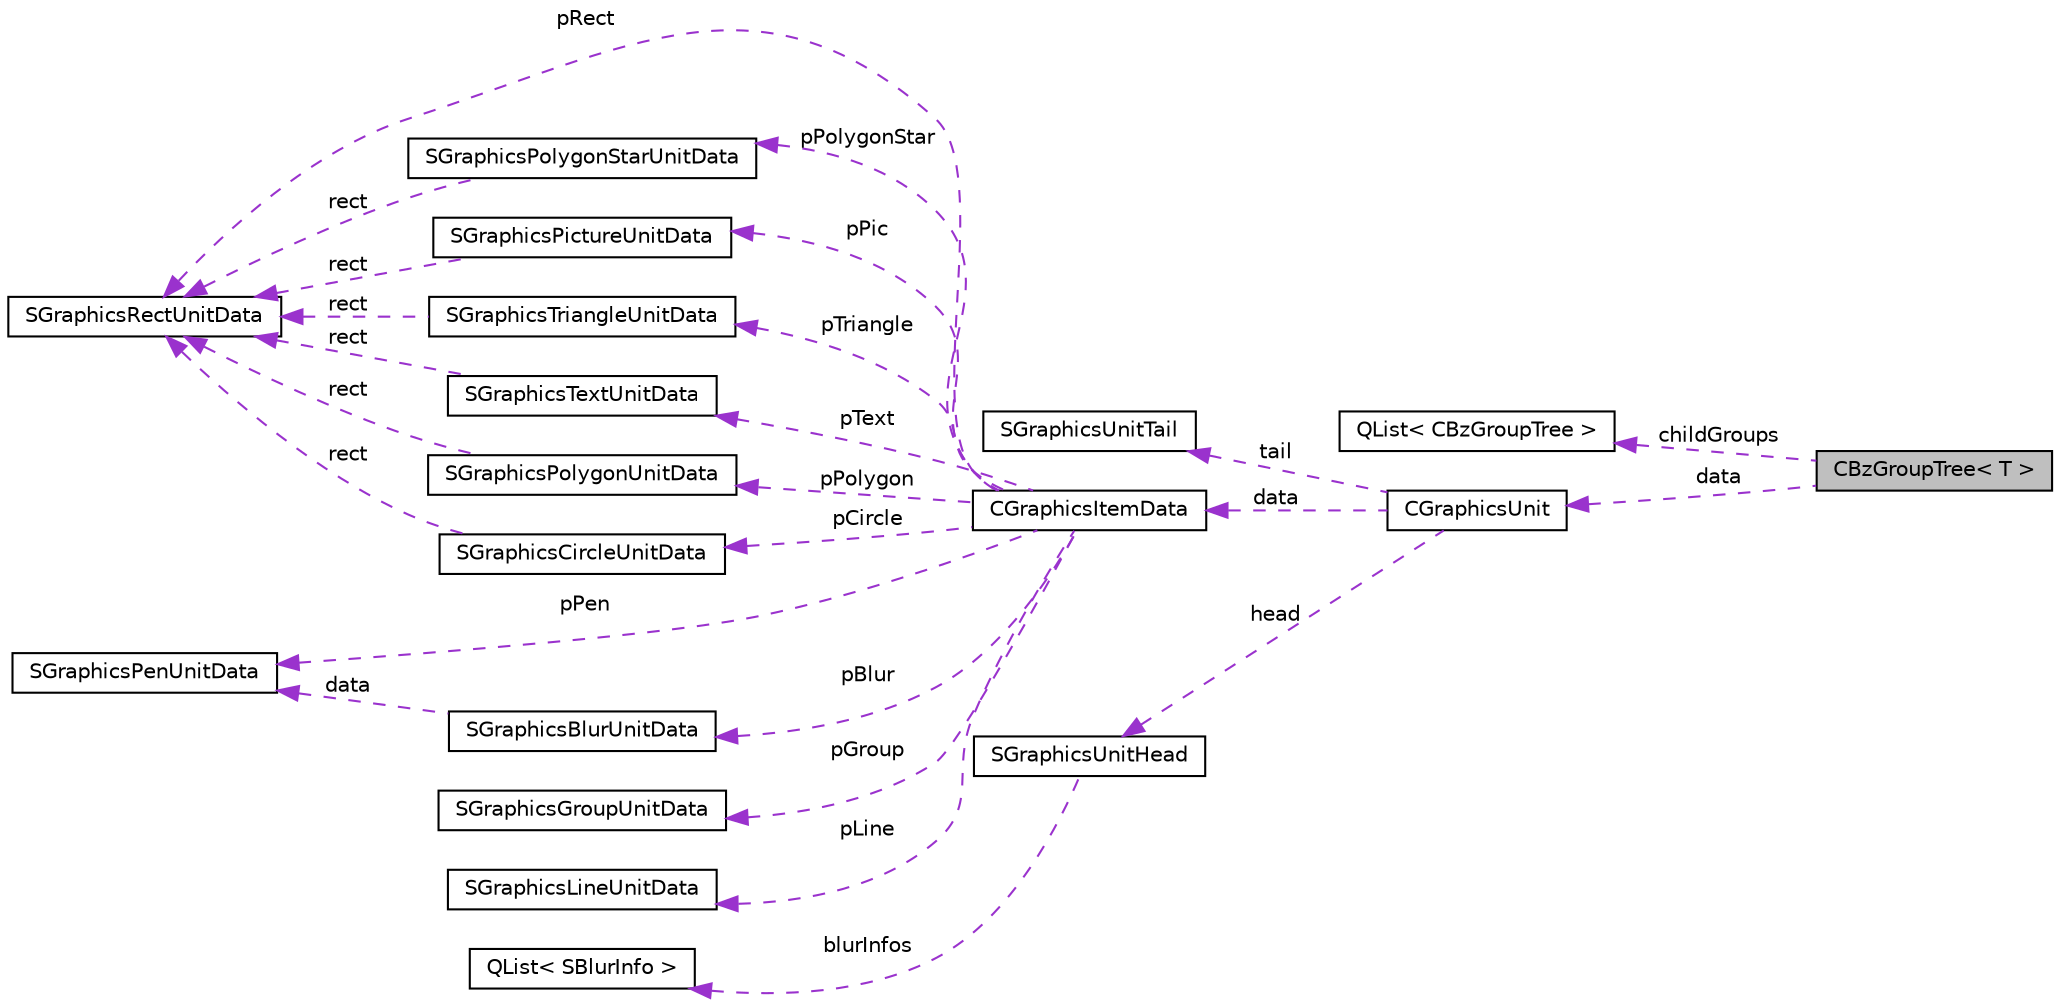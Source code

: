 digraph "CBzGroupTree&lt; T &gt;"
{
  edge [fontname="Helvetica",fontsize="10",labelfontname="Helvetica",labelfontsize="10"];
  node [fontname="Helvetica",fontsize="10",shape=record];
  rankdir="LR";
  Node1 [label="CBzGroupTree\< T \>",height=0.2,width=0.4,color="black", fillcolor="grey75", style="filled", fontcolor="black"];
  Node2 -> Node1 [dir="back",color="darkorchid3",fontsize="10",style="dashed",label=" childGroups" ,fontname="Helvetica"];
  Node2 [label="QList\< CBzGroupTree \>",height=0.2,width=0.4,color="black", fillcolor="white", style="filled",URL="$class_q_list.html"];
  Node3 -> Node1 [dir="back",color="darkorchid3",fontsize="10",style="dashed",label=" data" ,fontname="Helvetica"];
  Node3 [label="CGraphicsUnit",height=0.2,width=0.4,color="black", fillcolor="white", style="filled",URL="$struct_c_graphics_unit.html"];
  Node4 -> Node3 [dir="back",color="darkorchid3",fontsize="10",style="dashed",label=" tail" ,fontname="Helvetica"];
  Node4 [label="SGraphicsUnitTail",height=0.2,width=0.4,color="black", fillcolor="white", style="filled",URL="$struct_s_graphics_unit_tail.html"];
  Node5 -> Node3 [dir="back",color="darkorchid3",fontsize="10",style="dashed",label=" data" ,fontname="Helvetica"];
  Node5 [label="CGraphicsItemData",height=0.2,width=0.4,color="black", fillcolor="white", style="filled",URL="$union_c_graphics_item_data.html"];
  Node6 -> Node5 [dir="back",color="darkorchid3",fontsize="10",style="dashed",label=" pRect" ,fontname="Helvetica"];
  Node6 [label="SGraphicsRectUnitData",height=0.2,width=0.4,color="black", fillcolor="white", style="filled",URL="$struct_s_graphics_rect_unit_data.html"];
  Node7 -> Node5 [dir="back",color="darkorchid3",fontsize="10",style="dashed",label=" pPolygonStar" ,fontname="Helvetica"];
  Node7 [label="SGraphicsPolygonStarUnitData",height=0.2,width=0.4,color="black", fillcolor="white", style="filled",URL="$struct_s_graphics_polygon_star_unit_data.html"];
  Node6 -> Node7 [dir="back",color="darkorchid3",fontsize="10",style="dashed",label=" rect" ,fontname="Helvetica"];
  Node8 -> Node5 [dir="back",color="darkorchid3",fontsize="10",style="dashed",label=" pBlur" ,fontname="Helvetica"];
  Node8 [label="SGraphicsBlurUnitData",height=0.2,width=0.4,color="black", fillcolor="white", style="filled",URL="$struct_s_graphics_blur_unit_data.html"];
  Node9 -> Node8 [dir="back",color="darkorchid3",fontsize="10",style="dashed",label=" data" ,fontname="Helvetica"];
  Node9 [label="SGraphicsPenUnitData",height=0.2,width=0.4,color="black", fillcolor="white", style="filled",URL="$struct_s_graphics_pen_unit_data.html"];
  Node10 -> Node5 [dir="back",color="darkorchid3",fontsize="10",style="dashed",label=" pPic" ,fontname="Helvetica"];
  Node10 [label="SGraphicsPictureUnitData",height=0.2,width=0.4,color="black", fillcolor="white", style="filled",URL="$struct_s_graphics_picture_unit_data.html"];
  Node6 -> Node10 [dir="back",color="darkorchid3",fontsize="10",style="dashed",label=" rect" ,fontname="Helvetica"];
  Node9 -> Node5 [dir="back",color="darkorchid3",fontsize="10",style="dashed",label=" pPen" ,fontname="Helvetica"];
  Node11 -> Node5 [dir="back",color="darkorchid3",fontsize="10",style="dashed",label=" pTriangle" ,fontname="Helvetica"];
  Node11 [label="SGraphicsTriangleUnitData",height=0.2,width=0.4,color="black", fillcolor="white", style="filled",URL="$struct_s_graphics_triangle_unit_data.html"];
  Node6 -> Node11 [dir="back",color="darkorchid3",fontsize="10",style="dashed",label=" rect" ,fontname="Helvetica"];
  Node12 -> Node5 [dir="back",color="darkorchid3",fontsize="10",style="dashed",label=" pGroup" ,fontname="Helvetica"];
  Node12 [label="SGraphicsGroupUnitData",height=0.2,width=0.4,color="black", fillcolor="white", style="filled",URL="$struct_s_graphics_group_unit_data.html"];
  Node13 -> Node5 [dir="back",color="darkorchid3",fontsize="10",style="dashed",label=" pText" ,fontname="Helvetica"];
  Node13 [label="SGraphicsTextUnitData",height=0.2,width=0.4,color="black", fillcolor="white", style="filled",URL="$struct_s_graphics_text_unit_data.html"];
  Node6 -> Node13 [dir="back",color="darkorchid3",fontsize="10",style="dashed",label=" rect" ,fontname="Helvetica"];
  Node14 -> Node5 [dir="back",color="darkorchid3",fontsize="10",style="dashed",label=" pPolygon" ,fontname="Helvetica"];
  Node14 [label="SGraphicsPolygonUnitData",height=0.2,width=0.4,color="black", fillcolor="white", style="filled",URL="$struct_s_graphics_polygon_unit_data.html"];
  Node6 -> Node14 [dir="back",color="darkorchid3",fontsize="10",style="dashed",label=" rect" ,fontname="Helvetica"];
  Node15 -> Node5 [dir="back",color="darkorchid3",fontsize="10",style="dashed",label=" pCircle" ,fontname="Helvetica"];
  Node15 [label="SGraphicsCircleUnitData",height=0.2,width=0.4,color="black", fillcolor="white", style="filled",URL="$struct_s_graphics_circle_unit_data.html"];
  Node6 -> Node15 [dir="back",color="darkorchid3",fontsize="10",style="dashed",label=" rect" ,fontname="Helvetica"];
  Node16 -> Node5 [dir="back",color="darkorchid3",fontsize="10",style="dashed",label=" pLine" ,fontname="Helvetica"];
  Node16 [label="SGraphicsLineUnitData",height=0.2,width=0.4,color="black", fillcolor="white", style="filled",URL="$struct_s_graphics_line_unit_data.html"];
  Node17 -> Node3 [dir="back",color="darkorchid3",fontsize="10",style="dashed",label=" head" ,fontname="Helvetica"];
  Node17 [label="SGraphicsUnitHead",height=0.2,width=0.4,color="black", fillcolor="white", style="filled",URL="$struct_s_graphics_unit_head.html"];
  Node18 -> Node17 [dir="back",color="darkorchid3",fontsize="10",style="dashed",label=" blurInfos" ,fontname="Helvetica"];
  Node18 [label="QList\< SBlurInfo \>",height=0.2,width=0.4,color="black", fillcolor="white", style="filled",URL="$class_q_list.html"];
}
